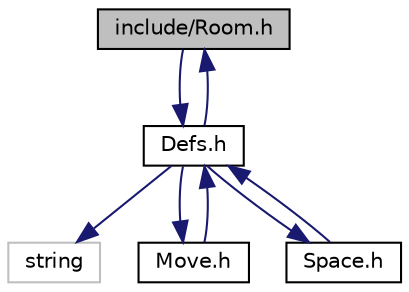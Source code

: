digraph "include/Room.h"
{
  edge [fontname="Helvetica",fontsize="10",labelfontname="Helvetica",labelfontsize="10"];
  node [fontname="Helvetica",fontsize="10",shape=record];
  Node0 [label="include/Room.h",height=0.2,width=0.4,color="black", fillcolor="grey75", style="filled", fontcolor="black"];
  Node0 -> Node1 [color="midnightblue",fontsize="10",style="solid",fontname="Helvetica"];
  Node1 [label="Defs.h",height=0.2,width=0.4,color="black", fillcolor="white", style="filled",URL="$_defs_8h.html"];
  Node1 -> Node2 [color="midnightblue",fontsize="10",style="solid",fontname="Helvetica"];
  Node2 [label="string",height=0.2,width=0.4,color="grey75", fillcolor="white", style="filled"];
  Node1 -> Node3 [color="midnightblue",fontsize="10",style="solid",fontname="Helvetica"];
  Node3 [label="Move.h",height=0.2,width=0.4,color="black", fillcolor="white", style="filled",URL="$_move_8h.html"];
  Node3 -> Node1 [color="midnightblue",fontsize="10",style="solid",fontname="Helvetica"];
  Node1 -> Node0 [color="midnightblue",fontsize="10",style="solid",fontname="Helvetica"];
  Node1 -> Node4 [color="midnightblue",fontsize="10",style="solid",fontname="Helvetica"];
  Node4 [label="Space.h",height=0.2,width=0.4,color="black", fillcolor="white", style="filled",URL="$_space_8h.html"];
  Node4 -> Node1 [color="midnightblue",fontsize="10",style="solid",fontname="Helvetica"];
}
